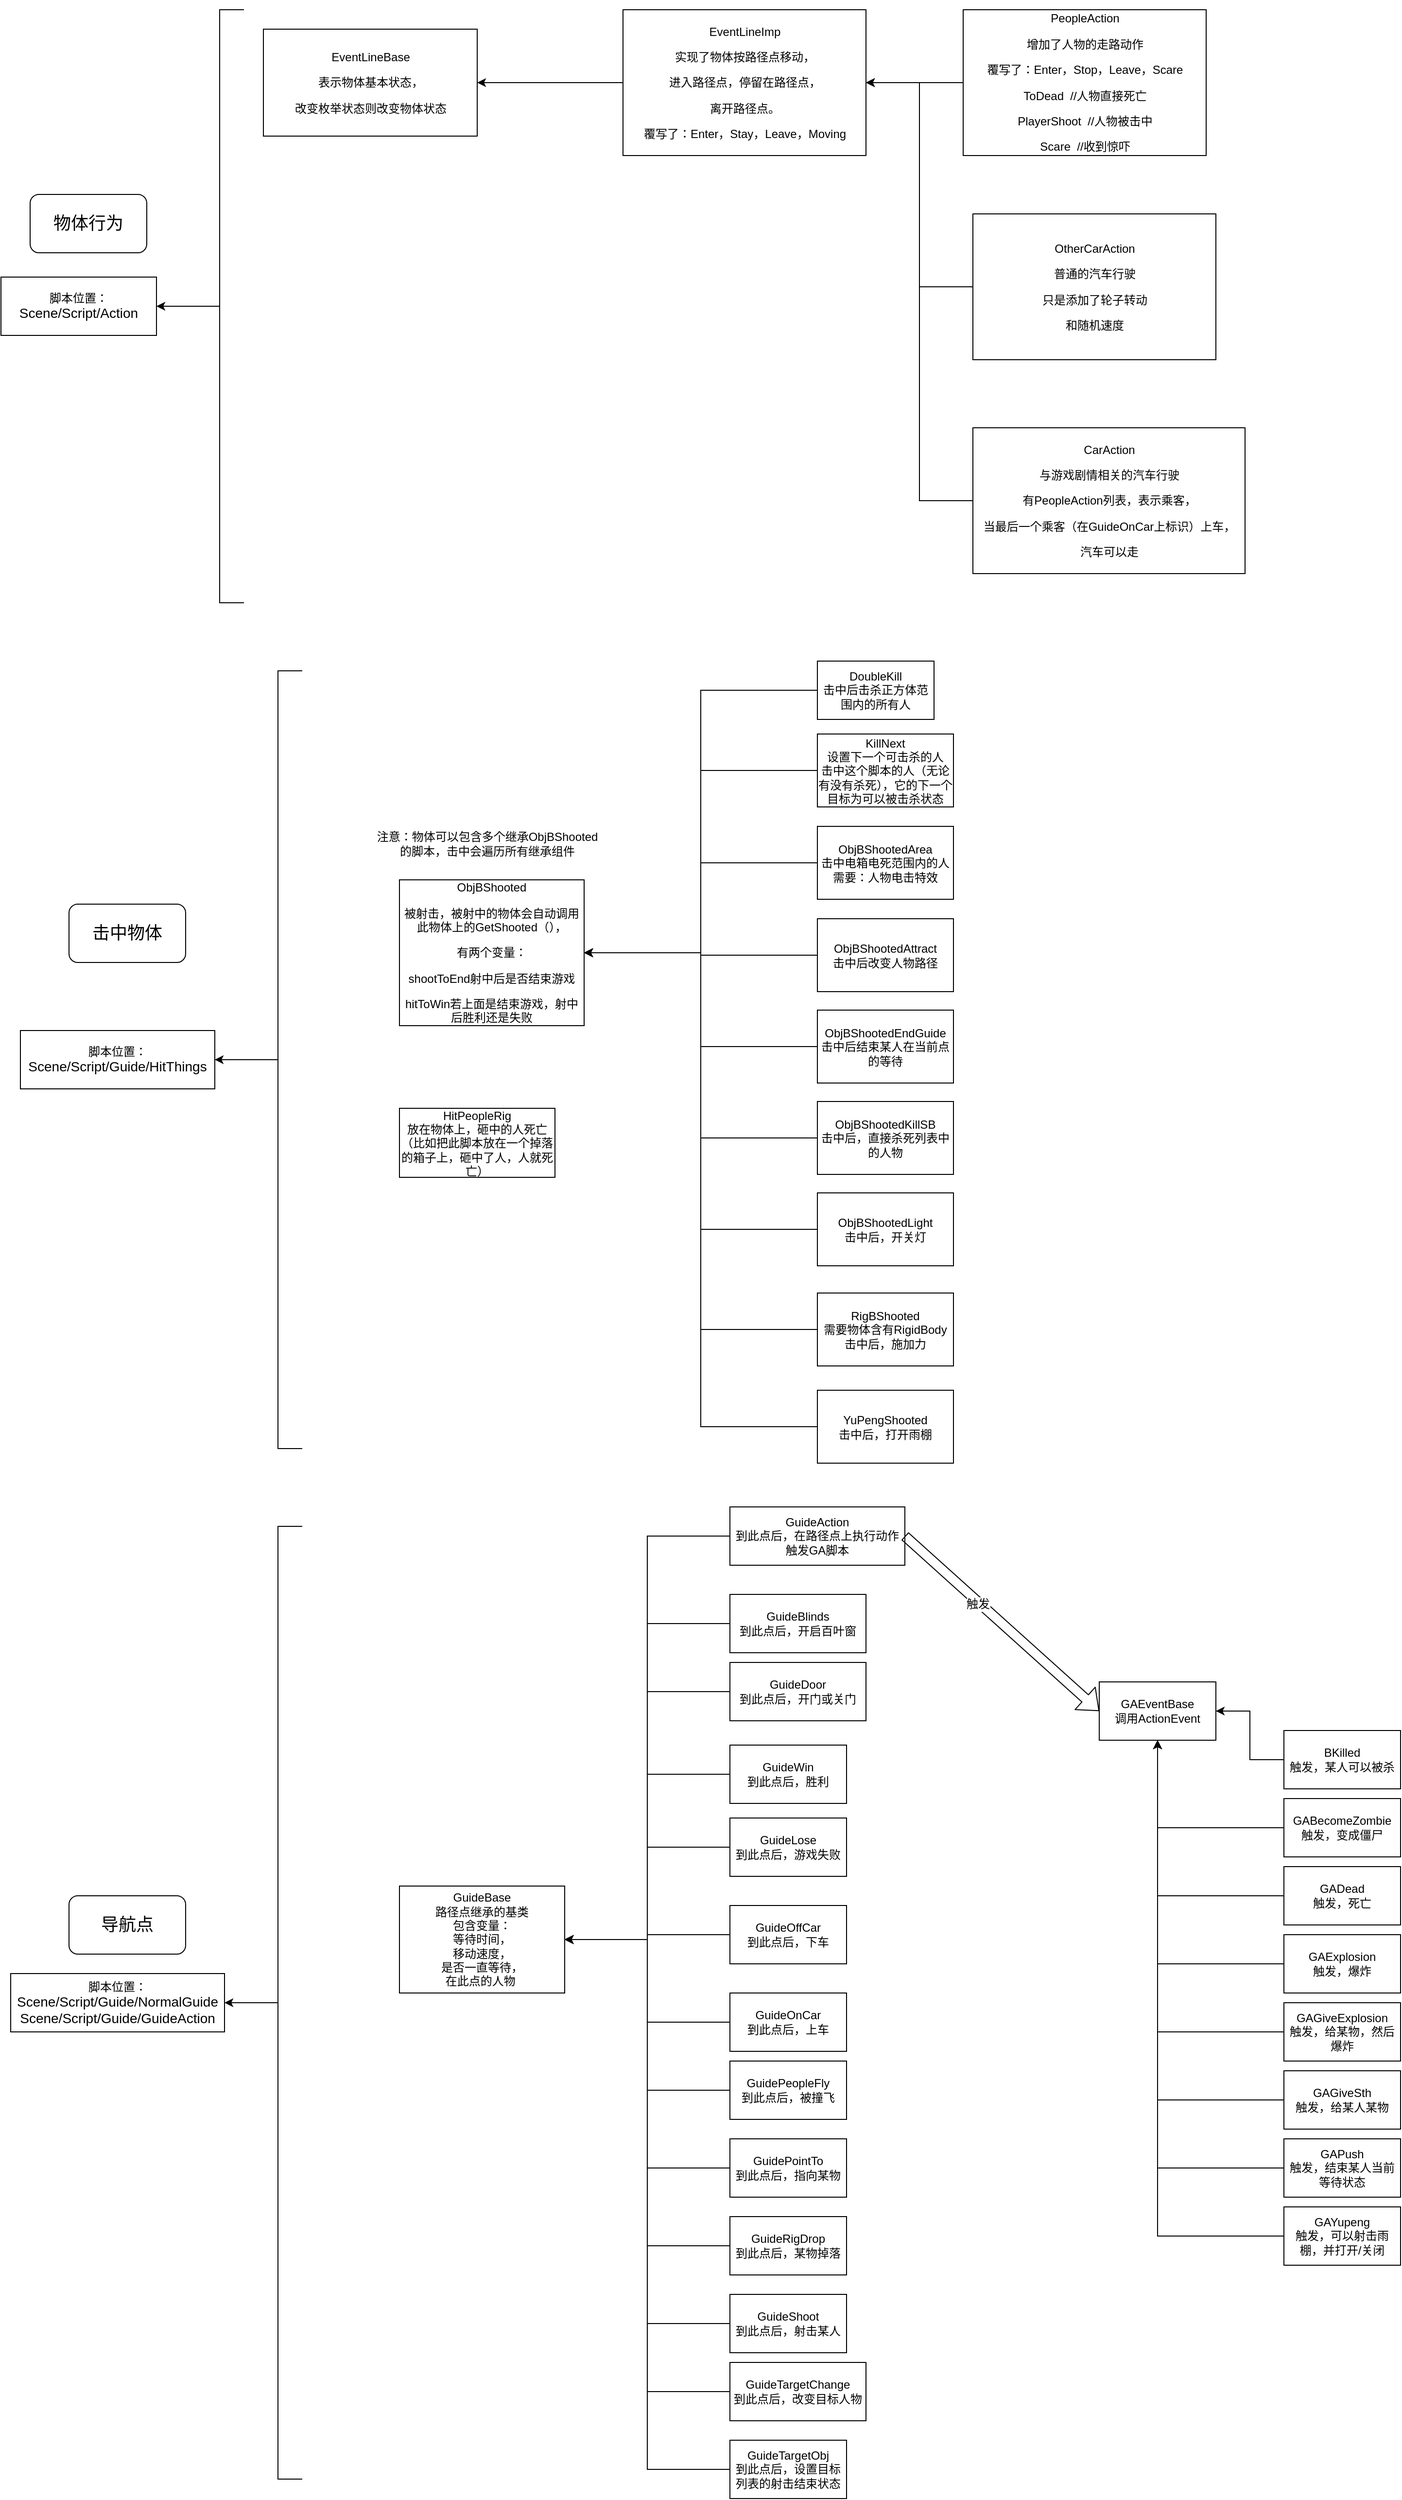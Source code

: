 <mxfile version="12.3.9" type="github" pages="1"><diagram id="qfvCZP16PZZ3J8cq7QRx" name="Page-1"><mxGraphModel dx="2012" dy="621" grid="1" gridSize="10" guides="1" tooltips="1" connect="1" arrows="1" fold="1" page="1" pageScale="1" pageWidth="827" pageHeight="1169" math="0" shadow="0"><root><mxCell id="0"/><mxCell id="1" parent="0"/><mxCell id="u2Z3EyNI9cyeJNNJ0IWZ-1" value="&lt;p class=&quot;MsoNormal&quot; align=&quot;center&quot;&gt;&lt;span lang=&quot;EN-US&quot;&gt;EventLineBase&lt;/span&gt;&lt;/p&gt;&lt;p class=&quot;MsoNormal&quot; align=&quot;center&quot;&gt;&lt;span lang=&quot;EN-US&quot;&gt;表示物体基本状态，&lt;/span&gt;&lt;/p&gt;&lt;p class=&quot;MsoNormal&quot; align=&quot;center&quot;&gt;&lt;span lang=&quot;EN-US&quot;&gt;改变枚举状态则改变物体状态&lt;/span&gt;&lt;/p&gt;" style="html=1;" vertex="1" parent="1"><mxGeometry x="-530" y="70" width="220" height="110" as="geometry"/></mxCell><mxCell id="u2Z3EyNI9cyeJNNJ0IWZ-5" style="edgeStyle=orthogonalEdgeStyle;rounded=0;orthogonalLoop=1;jettySize=auto;html=1;entryX=1;entryY=0.5;entryDx=0;entryDy=0;" edge="1" parent="1" source="u2Z3EyNI9cyeJNNJ0IWZ-4" target="u2Z3EyNI9cyeJNNJ0IWZ-1"><mxGeometry relative="1" as="geometry"/></mxCell><mxCell id="u2Z3EyNI9cyeJNNJ0IWZ-4" value="&lt;p class=&quot;MsoNormal&quot; align=&quot;center&quot;&gt;&lt;span lang=&quot;EN-US&quot;&gt;EventLineImp&lt;/span&gt;&lt;/p&gt;&lt;p class=&quot;MsoNormal&quot; align=&quot;center&quot;&gt;&lt;span lang=&quot;EN-US&quot;&gt;实现了物体按路径点移动，&lt;/span&gt;&lt;/p&gt;&lt;p class=&quot;MsoNormal&quot; align=&quot;center&quot;&gt;&lt;span lang=&quot;EN-US&quot;&gt;进入路径点，停留在路径点，&lt;/span&gt;&lt;/p&gt;&lt;p class=&quot;MsoNormal&quot; align=&quot;center&quot;&gt;&lt;span lang=&quot;EN-US&quot;&gt;离开路径点。&lt;/span&gt;&lt;/p&gt;&lt;p class=&quot;MsoNormal&quot; align=&quot;center&quot;&gt;&lt;span lang=&quot;EN-US&quot;&gt;覆写了：Enter，Stay，&lt;/span&gt;&lt;span&gt;Leave，Moving&lt;/span&gt;&lt;/p&gt;" style="html=1;" vertex="1" parent="1"><mxGeometry x="-160" y="50" width="250" height="150" as="geometry"/></mxCell><mxCell id="u2Z3EyNI9cyeJNNJ0IWZ-7" style="edgeStyle=orthogonalEdgeStyle;rounded=0;orthogonalLoop=1;jettySize=auto;html=1;entryX=1;entryY=0.5;entryDx=0;entryDy=0;" edge="1" parent="1" source="u2Z3EyNI9cyeJNNJ0IWZ-6" target="u2Z3EyNI9cyeJNNJ0IWZ-4"><mxGeometry relative="1" as="geometry"/></mxCell><mxCell id="u2Z3EyNI9cyeJNNJ0IWZ-6" value="&lt;p class=&quot;MsoNormal&quot; align=&quot;center&quot;&gt;&lt;span lang=&quot;EN-US&quot;&gt;PeopleAction&lt;/span&gt;&lt;/p&gt;&lt;p class=&quot;MsoNormal&quot; align=&quot;center&quot;&gt;增加了人物的走路动作&lt;/p&gt;&lt;p class=&quot;MsoNormal&quot; align=&quot;center&quot;&gt;&lt;span lang=&quot;EN-US&quot;&gt;覆写了：Enter，Stop，&lt;/span&gt;&lt;span&gt;Leave，Scare&lt;/span&gt;&lt;/p&gt;&lt;p class=&quot;MsoNormal&quot; align=&quot;center&quot;&gt;&lt;span&gt;ToDead&amp;nbsp; //人物直接死亡&lt;/span&gt;&lt;/p&gt;&lt;p class=&quot;MsoNormal&quot; align=&quot;center&quot;&gt;&lt;span&gt;PlayerShoot&amp;nbsp; //人物被击中&lt;/span&gt;&lt;/p&gt;&lt;p class=&quot;MsoNormal&quot; align=&quot;center&quot;&gt;&lt;span&gt;Scare&amp;nbsp; //收到惊吓&lt;br&gt;&lt;/span&gt;&lt;/p&gt;" style="html=1;" vertex="1" parent="1"><mxGeometry x="190" y="50" width="250" height="150" as="geometry"/></mxCell><mxCell id="u2Z3EyNI9cyeJNNJ0IWZ-9" style="edgeStyle=orthogonalEdgeStyle;rounded=0;orthogonalLoop=1;jettySize=auto;html=1;entryX=1;entryY=0.5;entryDx=0;entryDy=0;" edge="1" parent="1" source="u2Z3EyNI9cyeJNNJ0IWZ-8" target="u2Z3EyNI9cyeJNNJ0IWZ-4"><mxGeometry relative="1" as="geometry"/></mxCell><mxCell id="u2Z3EyNI9cyeJNNJ0IWZ-8" value="&lt;p class=&quot;MsoNormal&quot; align=&quot;center&quot;&gt;&lt;span lang=&quot;EN-US&quot;&gt;OtherCarAction&lt;/span&gt;&lt;/p&gt;&lt;p class=&quot;MsoNormal&quot; align=&quot;center&quot;&gt;普通的汽车行驶&lt;/p&gt;&lt;p class=&quot;MsoNormal&quot; align=&quot;center&quot;&gt;只是添加了轮子转动&lt;/p&gt;&lt;p class=&quot;MsoNormal&quot; align=&quot;center&quot;&gt;和随机速度&lt;/p&gt;" style="html=1;" vertex="1" parent="1"><mxGeometry x="200" y="260" width="250" height="150" as="geometry"/></mxCell><mxCell id="u2Z3EyNI9cyeJNNJ0IWZ-11" style="edgeStyle=orthogonalEdgeStyle;rounded=0;orthogonalLoop=1;jettySize=auto;html=1;entryX=1;entryY=0.5;entryDx=0;entryDy=0;" edge="1" parent="1" source="u2Z3EyNI9cyeJNNJ0IWZ-10" target="u2Z3EyNI9cyeJNNJ0IWZ-4"><mxGeometry relative="1" as="geometry"/></mxCell><mxCell id="u2Z3EyNI9cyeJNNJ0IWZ-10" value="&lt;p class=&quot;MsoNormal&quot; align=&quot;center&quot;&gt;&lt;span lang=&quot;EN-US&quot;&gt;CarAction&lt;/span&gt;&lt;/p&gt;&lt;p class=&quot;MsoNormal&quot; align=&quot;center&quot;&gt;与游戏剧情相关的汽车行驶&lt;/p&gt;&lt;p class=&quot;MsoNormal&quot; align=&quot;center&quot;&gt;有PeopleAction列表，表示乘客，&lt;/p&gt;&lt;p class=&quot;MsoNormal&quot; align=&quot;center&quot;&gt;当最后一个乘客（在GuideOnCar上标识）上车，&lt;/p&gt;&lt;p class=&quot;MsoNormal&quot; align=&quot;center&quot;&gt;汽车可以走&lt;/p&gt;" style="html=1;" vertex="1" parent="1"><mxGeometry x="200" y="480" width="280" height="150" as="geometry"/></mxCell><mxCell id="u2Z3EyNI9cyeJNNJ0IWZ-12" value="&lt;p class=&quot;MsoNormal&quot; align=&quot;center&quot;&gt;&lt;span lang=&quot;EN-US&quot;&gt;ObjBShooted&lt;/span&gt;&lt;/p&gt;&lt;p class=&quot;MsoNormal&quot; align=&quot;center&quot;&gt;&lt;span lang=&quot;EN-US&quot;&gt;被射击，被射中的物体会自动调用此物体上的GetShooted（），&lt;/span&gt;&lt;/p&gt;&lt;p class=&quot;MsoNormal&quot; align=&quot;center&quot;&gt;&lt;span lang=&quot;EN-US&quot;&gt;有两个变量：&lt;/span&gt;&lt;/p&gt;&lt;p class=&quot;MsoNormal&quot; align=&quot;center&quot;&gt;&lt;span lang=&quot;EN-US&quot;&gt;shootToEnd射中后是否结束游戏&lt;br&gt;&lt;/span&gt;&lt;/p&gt;&lt;p class=&quot;MsoNormal&quot; align=&quot;center&quot;&gt;&lt;span lang=&quot;EN-US&quot;&gt;hitToWin若上面是结束游戏，射中后胜利还是失败&lt;br&gt;&lt;/span&gt;&lt;/p&gt;" style="rounded=0;whiteSpace=wrap;html=1;" vertex="1" parent="1"><mxGeometry x="-390" y="945" width="190" height="150" as="geometry"/></mxCell><mxCell id="u2Z3EyNI9cyeJNNJ0IWZ-16" style="edgeStyle=orthogonalEdgeStyle;rounded=0;orthogonalLoop=1;jettySize=auto;html=1;entryX=1;entryY=0.5;entryDx=0;entryDy=0;" edge="1" parent="1" source="u2Z3EyNI9cyeJNNJ0IWZ-14" target="u2Z3EyNI9cyeJNNJ0IWZ-15"><mxGeometry relative="1" as="geometry"/></mxCell><mxCell id="u2Z3EyNI9cyeJNNJ0IWZ-14" value="" style="html=1;shape=mxgraph.flowchart.annotation_2;align=left;labelPosition=right;" vertex="1" parent="1"><mxGeometry x="-600" y="50" width="50" height="610" as="geometry"/></mxCell><mxCell id="u2Z3EyNI9cyeJNNJ0IWZ-15" value="脚本位置：&lt;br&gt;&lt;span lang=&quot;EN-US&quot; style=&quot;font-size: 10.5pt&quot;&gt;Scene/Script/Action&lt;/span&gt;" style="rounded=0;whiteSpace=wrap;html=1;" vertex="1" parent="1"><mxGeometry x="-800" y="325" width="160" height="60" as="geometry"/></mxCell><mxCell id="u2Z3EyNI9cyeJNNJ0IWZ-17" value="脚本位置：&lt;br&gt;&lt;span lang=&quot;EN-US&quot; style=&quot;font-size: 10.5pt&quot;&gt;Scene/Script/Guide/HitThings&lt;/span&gt;" style="rounded=0;whiteSpace=wrap;html=1;" vertex="1" parent="1"><mxGeometry x="-780" y="1100" width="200" height="60" as="geometry"/></mxCell><mxCell id="u2Z3EyNI9cyeJNNJ0IWZ-19" style="edgeStyle=orthogonalEdgeStyle;rounded=0;orthogonalLoop=1;jettySize=auto;html=1;entryX=1;entryY=0.5;entryDx=0;entryDy=0;" edge="1" parent="1" source="u2Z3EyNI9cyeJNNJ0IWZ-18" target="u2Z3EyNI9cyeJNNJ0IWZ-17"><mxGeometry relative="1" as="geometry"/></mxCell><mxCell id="u2Z3EyNI9cyeJNNJ0IWZ-18" value="" style="html=1;shape=mxgraph.flowchart.annotation_2;align=left;labelPosition=right;" vertex="1" parent="1"><mxGeometry x="-540" y="730" width="50" height="800" as="geometry"/></mxCell><mxCell id="u2Z3EyNI9cyeJNNJ0IWZ-23" style="edgeStyle=orthogonalEdgeStyle;rounded=0;orthogonalLoop=1;jettySize=auto;html=1;entryX=1;entryY=0.5;entryDx=0;entryDy=0;" edge="1" parent="1" source="u2Z3EyNI9cyeJNNJ0IWZ-20" target="u2Z3EyNI9cyeJNNJ0IWZ-12"><mxGeometry relative="1" as="geometry"/></mxCell><mxCell id="u2Z3EyNI9cyeJNNJ0IWZ-20" value="DoubleKill&lt;br&gt;击中后击杀正方体范围内的所有人" style="rounded=0;whiteSpace=wrap;html=1;" vertex="1" parent="1"><mxGeometry x="40" y="720" width="120" height="60" as="geometry"/></mxCell><mxCell id="u2Z3EyNI9cyeJNNJ0IWZ-24" value="HitPeopleRig&lt;br&gt;放在物体上，砸中的人死亡&lt;br&gt;（比如把此脚本放在一个掉落的箱子上，砸中了人，人就死亡）" style="rounded=0;whiteSpace=wrap;html=1;" vertex="1" parent="1"><mxGeometry x="-390" y="1180" width="160" height="71" as="geometry"/></mxCell><mxCell id="u2Z3EyNI9cyeJNNJ0IWZ-27" style="edgeStyle=orthogonalEdgeStyle;rounded=0;orthogonalLoop=1;jettySize=auto;html=1;entryX=1;entryY=0.5;entryDx=0;entryDy=0;" edge="1" parent="1" source="u2Z3EyNI9cyeJNNJ0IWZ-26" target="u2Z3EyNI9cyeJNNJ0IWZ-12"><mxGeometry relative="1" as="geometry"/></mxCell><mxCell id="u2Z3EyNI9cyeJNNJ0IWZ-26" value="KillNext&lt;br&gt;设置下一个可击杀的人&lt;br&gt;击中这个脚本的人（无论有没有杀死），它的下一个目标为可以被击杀状态" style="rounded=0;whiteSpace=wrap;html=1;" vertex="1" parent="1"><mxGeometry x="40" y="795" width="140" height="75" as="geometry"/></mxCell><mxCell id="u2Z3EyNI9cyeJNNJ0IWZ-28" value="注意：物体可以包含多个继承ObjBShooted&lt;br&gt;的脚本，击中会遍历所有继承组件" style="text;html=1;align=center;verticalAlign=middle;resizable=0;points=[];;autosize=1;" vertex="1" parent="1"><mxGeometry x="-420" y="892.5" width="240" height="30" as="geometry"/></mxCell><mxCell id="u2Z3EyNI9cyeJNNJ0IWZ-30" style="edgeStyle=orthogonalEdgeStyle;rounded=0;orthogonalLoop=1;jettySize=auto;html=1;entryX=1;entryY=0.5;entryDx=0;entryDy=0;" edge="1" parent="1" source="u2Z3EyNI9cyeJNNJ0IWZ-29" target="u2Z3EyNI9cyeJNNJ0IWZ-12"><mxGeometry relative="1" as="geometry"/></mxCell><mxCell id="u2Z3EyNI9cyeJNNJ0IWZ-29" value="ObjBShootedArea&lt;br&gt;击中电箱电死范围内的人&lt;br&gt;需要：人物电击特效" style="rounded=0;whiteSpace=wrap;html=1;" vertex="1" parent="1"><mxGeometry x="40" y="890" width="140" height="75" as="geometry"/></mxCell><mxCell id="u2Z3EyNI9cyeJNNJ0IWZ-32" style="edgeStyle=orthogonalEdgeStyle;rounded=0;orthogonalLoop=1;jettySize=auto;html=1;entryX=1;entryY=0.5;entryDx=0;entryDy=0;" edge="1" parent="1" source="u2Z3EyNI9cyeJNNJ0IWZ-31" target="u2Z3EyNI9cyeJNNJ0IWZ-12"><mxGeometry relative="1" as="geometry"/></mxCell><mxCell id="u2Z3EyNI9cyeJNNJ0IWZ-31" value="ObjBShootedAttract&lt;br&gt;击中后改变人物路径" style="rounded=0;whiteSpace=wrap;html=1;" vertex="1" parent="1"><mxGeometry x="40" y="985" width="140" height="75" as="geometry"/></mxCell><mxCell id="u2Z3EyNI9cyeJNNJ0IWZ-34" style="edgeStyle=orthogonalEdgeStyle;rounded=0;orthogonalLoop=1;jettySize=auto;html=1;entryX=1;entryY=0.5;entryDx=0;entryDy=0;" edge="1" parent="1" source="u2Z3EyNI9cyeJNNJ0IWZ-33" target="u2Z3EyNI9cyeJNNJ0IWZ-12"><mxGeometry relative="1" as="geometry"/></mxCell><mxCell id="u2Z3EyNI9cyeJNNJ0IWZ-33" value="ObjBShootedEndGuide&lt;br&gt;击中后结束某人在当前点的等待" style="rounded=0;whiteSpace=wrap;html=1;" vertex="1" parent="1"><mxGeometry x="40" y="1079" width="140" height="75" as="geometry"/></mxCell><mxCell id="u2Z3EyNI9cyeJNNJ0IWZ-36" style="edgeStyle=orthogonalEdgeStyle;rounded=0;orthogonalLoop=1;jettySize=auto;html=1;entryX=1;entryY=0.5;entryDx=0;entryDy=0;" edge="1" parent="1" source="u2Z3EyNI9cyeJNNJ0IWZ-35" target="u2Z3EyNI9cyeJNNJ0IWZ-12"><mxGeometry relative="1" as="geometry"/></mxCell><mxCell id="u2Z3EyNI9cyeJNNJ0IWZ-35" value="ObjBShootedKillSB&lt;br&gt;击中后，直接杀死列表中的人物" style="rounded=0;whiteSpace=wrap;html=1;" vertex="1" parent="1"><mxGeometry x="40" y="1173" width="140" height="75" as="geometry"/></mxCell><mxCell id="u2Z3EyNI9cyeJNNJ0IWZ-38" style="edgeStyle=orthogonalEdgeStyle;rounded=0;orthogonalLoop=1;jettySize=auto;html=1;entryX=1;entryY=0.5;entryDx=0;entryDy=0;" edge="1" parent="1" source="u2Z3EyNI9cyeJNNJ0IWZ-37" target="u2Z3EyNI9cyeJNNJ0IWZ-12"><mxGeometry relative="1" as="geometry"/></mxCell><mxCell id="u2Z3EyNI9cyeJNNJ0IWZ-37" value="ObjBShootedLight&lt;br&gt;击中后，开关灯" style="rounded=0;whiteSpace=wrap;html=1;" vertex="1" parent="1"><mxGeometry x="40" y="1267" width="140" height="75" as="geometry"/></mxCell><mxCell id="u2Z3EyNI9cyeJNNJ0IWZ-40" style="edgeStyle=orthogonalEdgeStyle;rounded=0;orthogonalLoop=1;jettySize=auto;html=1;entryX=1;entryY=0.5;entryDx=0;entryDy=0;" edge="1" parent="1" source="u2Z3EyNI9cyeJNNJ0IWZ-39" target="u2Z3EyNI9cyeJNNJ0IWZ-12"><mxGeometry relative="1" as="geometry"/></mxCell><mxCell id="u2Z3EyNI9cyeJNNJ0IWZ-39" value="RigBShooted&lt;br&gt;需要物体含有RigidBody&lt;br&gt;击中后，施加力" style="rounded=0;whiteSpace=wrap;html=1;" vertex="1" parent="1"><mxGeometry x="40" y="1370" width="140" height="75" as="geometry"/></mxCell><mxCell id="u2Z3EyNI9cyeJNNJ0IWZ-42" style="edgeStyle=orthogonalEdgeStyle;rounded=0;orthogonalLoop=1;jettySize=auto;html=1;entryX=1;entryY=0.5;entryDx=0;entryDy=0;" edge="1" parent="1" source="u2Z3EyNI9cyeJNNJ0IWZ-41" target="u2Z3EyNI9cyeJNNJ0IWZ-12"><mxGeometry relative="1" as="geometry"/></mxCell><mxCell id="u2Z3EyNI9cyeJNNJ0IWZ-41" value="YuPengShooted&lt;br&gt;击中后，打开雨棚" style="rounded=0;whiteSpace=wrap;html=1;" vertex="1" parent="1"><mxGeometry x="40" y="1470" width="140" height="75" as="geometry"/></mxCell><mxCell id="u2Z3EyNI9cyeJNNJ0IWZ-43" value="脚本位置：&lt;br&gt;&lt;span style=&quot;font-size: 14px&quot;&gt;Scene/Script/Guide/NormalGuide&lt;br&gt;&lt;/span&gt;&lt;span style=&quot;font-size: 14px&quot;&gt;Scene/Script/Guide/GuideAction&lt;/span&gt;" style="rounded=0;whiteSpace=wrap;html=1;" vertex="1" parent="1"><mxGeometry x="-790" y="2070" width="220" height="60" as="geometry"/></mxCell><mxCell id="u2Z3EyNI9cyeJNNJ0IWZ-45" style="edgeStyle=orthogonalEdgeStyle;rounded=0;orthogonalLoop=1;jettySize=auto;html=1;exitX=0;exitY=0.5;exitDx=0;exitDy=0;exitPerimeter=0;entryX=1;entryY=0.5;entryDx=0;entryDy=0;" edge="1" parent="1" source="u2Z3EyNI9cyeJNNJ0IWZ-44" target="u2Z3EyNI9cyeJNNJ0IWZ-43"><mxGeometry relative="1" as="geometry"/></mxCell><mxCell id="u2Z3EyNI9cyeJNNJ0IWZ-44" value="" style="html=1;shape=mxgraph.flowchart.annotation_2;align=left;labelPosition=right;" vertex="1" parent="1"><mxGeometry x="-540" y="1610" width="50" height="980" as="geometry"/></mxCell><mxCell id="u2Z3EyNI9cyeJNNJ0IWZ-46" value="GuideBase&lt;br&gt;路径点继承的基类&lt;br&gt;包含变量：&lt;br&gt;等待时间，&lt;br&gt;移动速度，&lt;br&gt;是否一直等待，&lt;br&gt;在此点的人物&amp;nbsp;" style="rounded=0;whiteSpace=wrap;html=1;" vertex="1" parent="1"><mxGeometry x="-390" y="1980" width="170" height="110" as="geometry"/></mxCell><mxCell id="u2Z3EyNI9cyeJNNJ0IWZ-48" style="edgeStyle=orthogonalEdgeStyle;rounded=0;orthogonalLoop=1;jettySize=auto;html=1;entryX=1;entryY=0.5;entryDx=0;entryDy=0;" edge="1" parent="1" source="u2Z3EyNI9cyeJNNJ0IWZ-47" target="u2Z3EyNI9cyeJNNJ0IWZ-46"><mxGeometry relative="1" as="geometry"/></mxCell><mxCell id="u2Z3EyNI9cyeJNNJ0IWZ-47" value="GuideAction&lt;br&gt;到此点后，在路径点上执行动作&lt;br&gt;触发GA脚本" style="rounded=0;whiteSpace=wrap;html=1;" vertex="1" parent="1"><mxGeometry x="-50" y="1590" width="180" height="60" as="geometry"/></mxCell><mxCell id="u2Z3EyNI9cyeJNNJ0IWZ-50" style="edgeStyle=orthogonalEdgeStyle;rounded=0;orthogonalLoop=1;jettySize=auto;html=1;entryX=1;entryY=0.5;entryDx=0;entryDy=0;" edge="1" parent="1" source="u2Z3EyNI9cyeJNNJ0IWZ-49" target="u2Z3EyNI9cyeJNNJ0IWZ-46"><mxGeometry relative="1" as="geometry"/></mxCell><mxCell id="u2Z3EyNI9cyeJNNJ0IWZ-49" value="GuideBlinds&lt;br&gt;到此点后，开启百叶窗" style="rounded=0;whiteSpace=wrap;html=1;" vertex="1" parent="1"><mxGeometry x="-50" y="1680" width="140" height="60" as="geometry"/></mxCell><mxCell id="u2Z3EyNI9cyeJNNJ0IWZ-54" style="edgeStyle=orthogonalEdgeStyle;rounded=0;orthogonalLoop=1;jettySize=auto;html=1;entryX=1;entryY=0.5;entryDx=0;entryDy=0;" edge="1" parent="1" source="u2Z3EyNI9cyeJNNJ0IWZ-51" target="u2Z3EyNI9cyeJNNJ0IWZ-46"><mxGeometry relative="1" as="geometry"/></mxCell><mxCell id="u2Z3EyNI9cyeJNNJ0IWZ-51" value="GuideDoor&lt;br&gt;到此点后，开门或关门" style="rounded=0;whiteSpace=wrap;html=1;" vertex="1" parent="1"><mxGeometry x="-50" y="1750" width="140" height="60" as="geometry"/></mxCell><mxCell id="u2Z3EyNI9cyeJNNJ0IWZ-57" style="edgeStyle=orthogonalEdgeStyle;rounded=0;orthogonalLoop=1;jettySize=auto;html=1;entryX=1;entryY=0.5;entryDx=0;entryDy=0;" edge="1" parent="1" source="u2Z3EyNI9cyeJNNJ0IWZ-53" target="u2Z3EyNI9cyeJNNJ0IWZ-46"><mxGeometry relative="1" as="geometry"/></mxCell><mxCell id="u2Z3EyNI9cyeJNNJ0IWZ-53" value="GuideLose&lt;br&gt;到此点后，游戏失败" style="rounded=0;whiteSpace=wrap;html=1;" vertex="1" parent="1"><mxGeometry x="-50" y="1910" width="120" height="60" as="geometry"/></mxCell><mxCell id="u2Z3EyNI9cyeJNNJ0IWZ-58" style="edgeStyle=orthogonalEdgeStyle;rounded=0;orthogonalLoop=1;jettySize=auto;html=1;entryX=1;entryY=0.5;entryDx=0;entryDy=0;" edge="1" source="u2Z3EyNI9cyeJNNJ0IWZ-59" parent="1" target="u2Z3EyNI9cyeJNNJ0IWZ-46"><mxGeometry relative="1" as="geometry"><mxPoint x="-220.333" y="2444.667" as="targetPoint"/></mxGeometry></mxCell><mxCell id="u2Z3EyNI9cyeJNNJ0IWZ-59" value="GuideOffCar&lt;br&gt;到此点后，下车" style="rounded=0;whiteSpace=wrap;html=1;" vertex="1" parent="1"><mxGeometry x="-50" y="2000" width="120" height="60" as="geometry"/></mxCell><mxCell id="u2Z3EyNI9cyeJNNJ0IWZ-60" style="edgeStyle=orthogonalEdgeStyle;rounded=0;orthogonalLoop=1;jettySize=auto;html=1;entryX=1;entryY=0.5;entryDx=0;entryDy=0;" edge="1" source="u2Z3EyNI9cyeJNNJ0IWZ-61" parent="1" target="u2Z3EyNI9cyeJNNJ0IWZ-46"><mxGeometry relative="1" as="geometry"><mxPoint x="-220.333" y="2444.667" as="targetPoint"/></mxGeometry></mxCell><mxCell id="u2Z3EyNI9cyeJNNJ0IWZ-61" value="GuideOnCar&lt;br&gt;到此点后，上车" style="rounded=0;whiteSpace=wrap;html=1;" vertex="1" parent="1"><mxGeometry x="-50" y="2090" width="120" height="60" as="geometry"/></mxCell><mxCell id="u2Z3EyNI9cyeJNNJ0IWZ-62" style="edgeStyle=orthogonalEdgeStyle;rounded=0;orthogonalLoop=1;jettySize=auto;html=1;entryX=1;entryY=0.5;entryDx=0;entryDy=0;" edge="1" source="u2Z3EyNI9cyeJNNJ0IWZ-63" parent="1" target="u2Z3EyNI9cyeJNNJ0IWZ-46"><mxGeometry relative="1" as="geometry"><mxPoint x="-220.333" y="2444.667" as="targetPoint"/></mxGeometry></mxCell><mxCell id="u2Z3EyNI9cyeJNNJ0IWZ-63" value="GuidePeopleFly&lt;br&gt;到此点后，被撞飞" style="rounded=0;whiteSpace=wrap;html=1;" vertex="1" parent="1"><mxGeometry x="-50" y="2160" width="120" height="60" as="geometry"/></mxCell><mxCell id="u2Z3EyNI9cyeJNNJ0IWZ-64" style="edgeStyle=orthogonalEdgeStyle;rounded=0;orthogonalLoop=1;jettySize=auto;html=1;entryX=1;entryY=0.5;entryDx=0;entryDy=0;" edge="1" source="u2Z3EyNI9cyeJNNJ0IWZ-65" parent="1" target="u2Z3EyNI9cyeJNNJ0IWZ-46"><mxGeometry relative="1" as="geometry"><mxPoint x="-220.333" y="2444.667" as="targetPoint"/></mxGeometry></mxCell><mxCell id="u2Z3EyNI9cyeJNNJ0IWZ-65" value="GuidePointTo&lt;br&gt;到此点后，指向某物" style="rounded=0;whiteSpace=wrap;html=1;" vertex="1" parent="1"><mxGeometry x="-50" y="2240" width="120" height="60" as="geometry"/></mxCell><mxCell id="u2Z3EyNI9cyeJNNJ0IWZ-66" style="edgeStyle=orthogonalEdgeStyle;rounded=0;orthogonalLoop=1;jettySize=auto;html=1;entryX=1;entryY=0.5;entryDx=0;entryDy=0;" edge="1" source="u2Z3EyNI9cyeJNNJ0IWZ-67" parent="1" target="u2Z3EyNI9cyeJNNJ0IWZ-46"><mxGeometry relative="1" as="geometry"><mxPoint x="-220.333" y="2444.667" as="targetPoint"/></mxGeometry></mxCell><mxCell id="u2Z3EyNI9cyeJNNJ0IWZ-67" value="GuideRigDrop&lt;br&gt;到此点后，某物掉落" style="rounded=0;whiteSpace=wrap;html=1;" vertex="1" parent="1"><mxGeometry x="-50" y="2320" width="120" height="60" as="geometry"/></mxCell><mxCell id="u2Z3EyNI9cyeJNNJ0IWZ-69" style="edgeStyle=orthogonalEdgeStyle;rounded=0;orthogonalLoop=1;jettySize=auto;html=1;entryX=1;entryY=0.5;entryDx=0;entryDy=0;" edge="1" parent="1" source="u2Z3EyNI9cyeJNNJ0IWZ-68" target="u2Z3EyNI9cyeJNNJ0IWZ-46"><mxGeometry relative="1" as="geometry"/></mxCell><mxCell id="u2Z3EyNI9cyeJNNJ0IWZ-68" value="GuideShoot&lt;br&gt;到此点后，射击某人" style="rounded=0;whiteSpace=wrap;html=1;" vertex="1" parent="1"><mxGeometry x="-50" y="2400" width="120" height="60" as="geometry"/></mxCell><mxCell id="u2Z3EyNI9cyeJNNJ0IWZ-71" style="edgeStyle=orthogonalEdgeStyle;rounded=0;orthogonalLoop=1;jettySize=auto;html=1;entryX=1;entryY=0.5;entryDx=0;entryDy=0;" edge="1" parent="1" source="u2Z3EyNI9cyeJNNJ0IWZ-70" target="u2Z3EyNI9cyeJNNJ0IWZ-46"><mxGeometry relative="1" as="geometry"/></mxCell><mxCell id="u2Z3EyNI9cyeJNNJ0IWZ-70" value="GuideTargetChange&lt;br&gt;到此点后，改变目标人物" style="rounded=0;whiteSpace=wrap;html=1;" vertex="1" parent="1"><mxGeometry x="-50" y="2470" width="140" height="60" as="geometry"/></mxCell><mxCell id="u2Z3EyNI9cyeJNNJ0IWZ-75" style="edgeStyle=orthogonalEdgeStyle;rounded=0;orthogonalLoop=1;jettySize=auto;html=1;entryX=1;entryY=0.5;entryDx=0;entryDy=0;" edge="1" parent="1" source="u2Z3EyNI9cyeJNNJ0IWZ-72" target="u2Z3EyNI9cyeJNNJ0IWZ-46"><mxGeometry relative="1" as="geometry"/></mxCell><mxCell id="u2Z3EyNI9cyeJNNJ0IWZ-72" value="GuideTargetObj&lt;br&gt;到此点后，设置目标列表的射击结束状态" style="rounded=0;whiteSpace=wrap;html=1;" vertex="1" parent="1"><mxGeometry x="-50" y="2550" width="120" height="60" as="geometry"/></mxCell><mxCell id="u2Z3EyNI9cyeJNNJ0IWZ-76" style="edgeStyle=orthogonalEdgeStyle;rounded=0;orthogonalLoop=1;jettySize=auto;html=1;entryX=1;entryY=0.5;entryDx=0;entryDy=0;" edge="1" parent="1" source="u2Z3EyNI9cyeJNNJ0IWZ-73" target="u2Z3EyNI9cyeJNNJ0IWZ-46"><mxGeometry relative="1" as="geometry"/></mxCell><mxCell id="u2Z3EyNI9cyeJNNJ0IWZ-73" value="GuideWin&lt;br&gt;到此点后，胜利" style="rounded=0;whiteSpace=wrap;html=1;" vertex="1" parent="1"><mxGeometry x="-50" y="1835" width="120" height="60" as="geometry"/></mxCell><mxCell id="u2Z3EyNI9cyeJNNJ0IWZ-80" value="GAEventBase&lt;br&gt;调用ActionEvent" style="rounded=0;whiteSpace=wrap;html=1;" vertex="1" parent="1"><mxGeometry x="330" y="1770" width="120" height="60" as="geometry"/></mxCell><mxCell id="u2Z3EyNI9cyeJNNJ0IWZ-82" value="" style="shape=flexArrow;endArrow=classic;html=1;entryX=0;entryY=0.5;entryDx=0;entryDy=0;exitX=1;exitY=0.5;exitDx=0;exitDy=0;" edge="1" parent="1" source="u2Z3EyNI9cyeJNNJ0IWZ-47" target="u2Z3EyNI9cyeJNNJ0IWZ-80"><mxGeometry width="50" height="50" relative="1" as="geometry"><mxPoint x="140" y="1640" as="sourcePoint"/><mxPoint x="190" y="1590" as="targetPoint"/></mxGeometry></mxCell><mxCell id="u2Z3EyNI9cyeJNNJ0IWZ-83" value="触发" style="text;html=1;align=center;verticalAlign=middle;resizable=0;points=[];;labelBackgroundColor=#ffffff;" vertex="1" connectable="0" parent="u2Z3EyNI9cyeJNNJ0IWZ-82"><mxGeometry x="-0.237" y="-2" relative="1" as="geometry"><mxPoint as="offset"/></mxGeometry></mxCell><mxCell id="u2Z3EyNI9cyeJNNJ0IWZ-93" style="edgeStyle=orthogonalEdgeStyle;rounded=0;orthogonalLoop=1;jettySize=auto;html=1;entryX=1;entryY=0.5;entryDx=0;entryDy=0;" edge="1" parent="1" source="u2Z3EyNI9cyeJNNJ0IWZ-84" target="u2Z3EyNI9cyeJNNJ0IWZ-80"><mxGeometry relative="1" as="geometry"/></mxCell><mxCell id="u2Z3EyNI9cyeJNNJ0IWZ-84" value="BKilled&lt;br&gt;触发，某人可以被杀" style="rounded=0;whiteSpace=wrap;html=1;" vertex="1" parent="1"><mxGeometry x="520" y="1820" width="120" height="60" as="geometry"/></mxCell><mxCell id="u2Z3EyNI9cyeJNNJ0IWZ-95" style="edgeStyle=orthogonalEdgeStyle;rounded=0;orthogonalLoop=1;jettySize=auto;html=1;" edge="1" parent="1" source="u2Z3EyNI9cyeJNNJ0IWZ-85" target="u2Z3EyNI9cyeJNNJ0IWZ-80"><mxGeometry relative="1" as="geometry"/></mxCell><mxCell id="u2Z3EyNI9cyeJNNJ0IWZ-85" value="GADead&lt;br&gt;触发，死亡" style="rounded=0;whiteSpace=wrap;html=1;" vertex="1" parent="1"><mxGeometry x="520" y="1960" width="120" height="60" as="geometry"/></mxCell><mxCell id="u2Z3EyNI9cyeJNNJ0IWZ-101" style="edgeStyle=orthogonalEdgeStyle;rounded=0;orthogonalLoop=1;jettySize=auto;html=1;" edge="1" parent="1" source="u2Z3EyNI9cyeJNNJ0IWZ-86" target="u2Z3EyNI9cyeJNNJ0IWZ-80"><mxGeometry relative="1" as="geometry"/></mxCell><mxCell id="u2Z3EyNI9cyeJNNJ0IWZ-86" value="GABecomeZombie&lt;br&gt;触发，变成僵尸" style="rounded=0;whiteSpace=wrap;html=1;" vertex="1" parent="1"><mxGeometry x="520" y="1890" width="120" height="60" as="geometry"/></mxCell><mxCell id="u2Z3EyNI9cyeJNNJ0IWZ-96" style="edgeStyle=orthogonalEdgeStyle;rounded=0;orthogonalLoop=1;jettySize=auto;html=1;" edge="1" parent="1" source="u2Z3EyNI9cyeJNNJ0IWZ-87" target="u2Z3EyNI9cyeJNNJ0IWZ-80"><mxGeometry relative="1" as="geometry"/></mxCell><mxCell id="u2Z3EyNI9cyeJNNJ0IWZ-87" value="GAExplosion&lt;br&gt;触发，爆炸" style="rounded=0;whiteSpace=wrap;html=1;" vertex="1" parent="1"><mxGeometry x="520" y="2030" width="120" height="60" as="geometry"/></mxCell><mxCell id="u2Z3EyNI9cyeJNNJ0IWZ-97" style="edgeStyle=orthogonalEdgeStyle;rounded=0;orthogonalLoop=1;jettySize=auto;html=1;" edge="1" parent="1" source="u2Z3EyNI9cyeJNNJ0IWZ-88" target="u2Z3EyNI9cyeJNNJ0IWZ-80"><mxGeometry relative="1" as="geometry"/></mxCell><mxCell id="u2Z3EyNI9cyeJNNJ0IWZ-88" value="GAGiveExplosion&lt;br&gt;触发，给某物，然后爆炸" style="rounded=0;whiteSpace=wrap;html=1;" vertex="1" parent="1"><mxGeometry x="520" y="2100" width="120" height="60" as="geometry"/></mxCell><mxCell id="u2Z3EyNI9cyeJNNJ0IWZ-98" style="edgeStyle=orthogonalEdgeStyle;rounded=0;orthogonalLoop=1;jettySize=auto;html=1;" edge="1" parent="1" source="u2Z3EyNI9cyeJNNJ0IWZ-90" target="u2Z3EyNI9cyeJNNJ0IWZ-80"><mxGeometry relative="1" as="geometry"/></mxCell><mxCell id="u2Z3EyNI9cyeJNNJ0IWZ-90" value="GAGiveSth&lt;br&gt;触发，给某人某物" style="rounded=0;whiteSpace=wrap;html=1;" vertex="1" parent="1"><mxGeometry x="520" y="2170" width="120" height="60" as="geometry"/></mxCell><mxCell id="u2Z3EyNI9cyeJNNJ0IWZ-99" style="edgeStyle=orthogonalEdgeStyle;rounded=0;orthogonalLoop=1;jettySize=auto;html=1;" edge="1" parent="1" source="u2Z3EyNI9cyeJNNJ0IWZ-91" target="u2Z3EyNI9cyeJNNJ0IWZ-80"><mxGeometry relative="1" as="geometry"/></mxCell><mxCell id="u2Z3EyNI9cyeJNNJ0IWZ-91" value="GAPush&lt;br&gt;触发，结束某人当前等待状态" style="rounded=0;whiteSpace=wrap;html=1;" vertex="1" parent="1"><mxGeometry x="520" y="2240" width="120" height="60" as="geometry"/></mxCell><mxCell id="u2Z3EyNI9cyeJNNJ0IWZ-100" style="edgeStyle=orthogonalEdgeStyle;rounded=0;orthogonalLoop=1;jettySize=auto;html=1;" edge="1" parent="1" source="u2Z3EyNI9cyeJNNJ0IWZ-92" target="u2Z3EyNI9cyeJNNJ0IWZ-80"><mxGeometry relative="1" as="geometry"/></mxCell><mxCell id="u2Z3EyNI9cyeJNNJ0IWZ-92" value="GAYupeng&lt;br&gt;触发，可以射击雨棚，并打开/关闭" style="rounded=0;whiteSpace=wrap;html=1;" vertex="1" parent="1"><mxGeometry x="520" y="2310" width="120" height="60" as="geometry"/></mxCell><mxCell id="u2Z3EyNI9cyeJNNJ0IWZ-104" value="&lt;font style=&quot;font-size: 18px&quot;&gt;导航点&lt;/font&gt;" style="rounded=1;whiteSpace=wrap;html=1;" vertex="1" parent="1"><mxGeometry x="-730" y="1990" width="120" height="60" as="geometry"/></mxCell><mxCell id="u2Z3EyNI9cyeJNNJ0IWZ-105" value="&lt;span style=&quot;font-size: 18px&quot;&gt;击中物体&lt;/span&gt;" style="rounded=1;whiteSpace=wrap;html=1;" vertex="1" parent="1"><mxGeometry x="-730" y="970" width="120" height="60" as="geometry"/></mxCell><mxCell id="u2Z3EyNI9cyeJNNJ0IWZ-106" value="&lt;span style=&quot;font-size: 18px&quot;&gt;物体行为&lt;/span&gt;" style="rounded=1;whiteSpace=wrap;html=1;" vertex="1" parent="1"><mxGeometry x="-770" y="240" width="120" height="60" as="geometry"/></mxCell></root></mxGraphModel></diagram></mxfile>